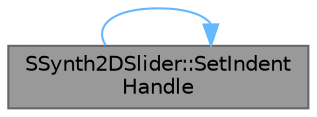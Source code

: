 digraph "SSynth2DSlider::SetIndentHandle"
{
 // INTERACTIVE_SVG=YES
 // LATEX_PDF_SIZE
  bgcolor="transparent";
  edge [fontname=Helvetica,fontsize=10,labelfontname=Helvetica,labelfontsize=10];
  node [fontname=Helvetica,fontsize=10,shape=box,height=0.2,width=0.4];
  rankdir="LR";
  Node1 [id="Node000001",label="SSynth2DSlider::SetIndent\lHandle",height=0.2,width=0.4,color="gray40", fillcolor="grey60", style="filled", fontcolor="black",tooltip="See the IndentHandle attribute."];
  Node1 -> Node1 [id="edge1_Node000001_Node000001",color="steelblue1",style="solid",tooltip=" "];
}
